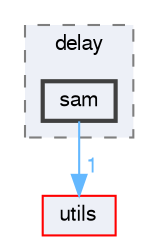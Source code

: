 digraph "sam"
{
 // LATEX_PDF_SIZE
  bgcolor="transparent";
  edge [fontname=FreeSans,fontsize=10,labelfontname=FreeSans,labelfontsize=10];
  node [fontname=FreeSans,fontsize=10,shape=box,height=0.2,width=0.4];
  compound=true
  subgraph clusterdir_9645825f65c2b6c4f14d3d5165c75afa {
    graph [ bgcolor="#edf0f7", pencolor="grey50", label="delay", fontname=FreeSans,fontsize=10 style="filled,dashed", URL="dir_9645825f65c2b6c4f14d3d5165c75afa.html",tooltip=""]
  dir_1ccd00a003bd8f5c648db57d0b7297ce [label="sam", fillcolor="#edf0f7", color="grey25", style="filled,bold", URL="dir_1ccd00a003bd8f5c648db57d0b7297ce.html",tooltip=""];
  }
  dir_7dbb3f8d9b3c7f1bbfe241818c433d10 [label="utils", fillcolor="#edf0f7", color="red", style="filled", URL="dir_7dbb3f8d9b3c7f1bbfe241818c433d10.html",tooltip=""];
  dir_1ccd00a003bd8f5c648db57d0b7297ce->dir_7dbb3f8d9b3c7f1bbfe241818c433d10 [headlabel="1", labeldistance=1.5 headhref="dir_000039_000068.html" color="steelblue1" fontcolor="steelblue1"];
}
